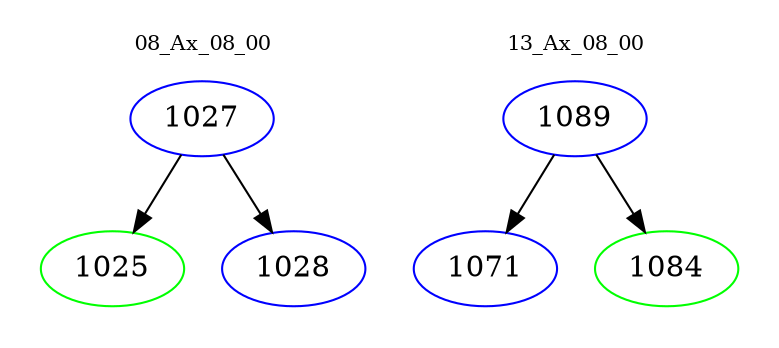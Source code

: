 digraph{
subgraph cluster_0 {
color = white
label = "08_Ax_08_00";
fontsize=10;
T0_1027 [label="1027", color="blue"]
T0_1027 -> T0_1025 [color="black"]
T0_1025 [label="1025", color="green"]
T0_1027 -> T0_1028 [color="black"]
T0_1028 [label="1028", color="blue"]
}
subgraph cluster_1 {
color = white
label = "13_Ax_08_00";
fontsize=10;
T1_1089 [label="1089", color="blue"]
T1_1089 -> T1_1071 [color="black"]
T1_1071 [label="1071", color="blue"]
T1_1089 -> T1_1084 [color="black"]
T1_1084 [label="1084", color="green"]
}
}
